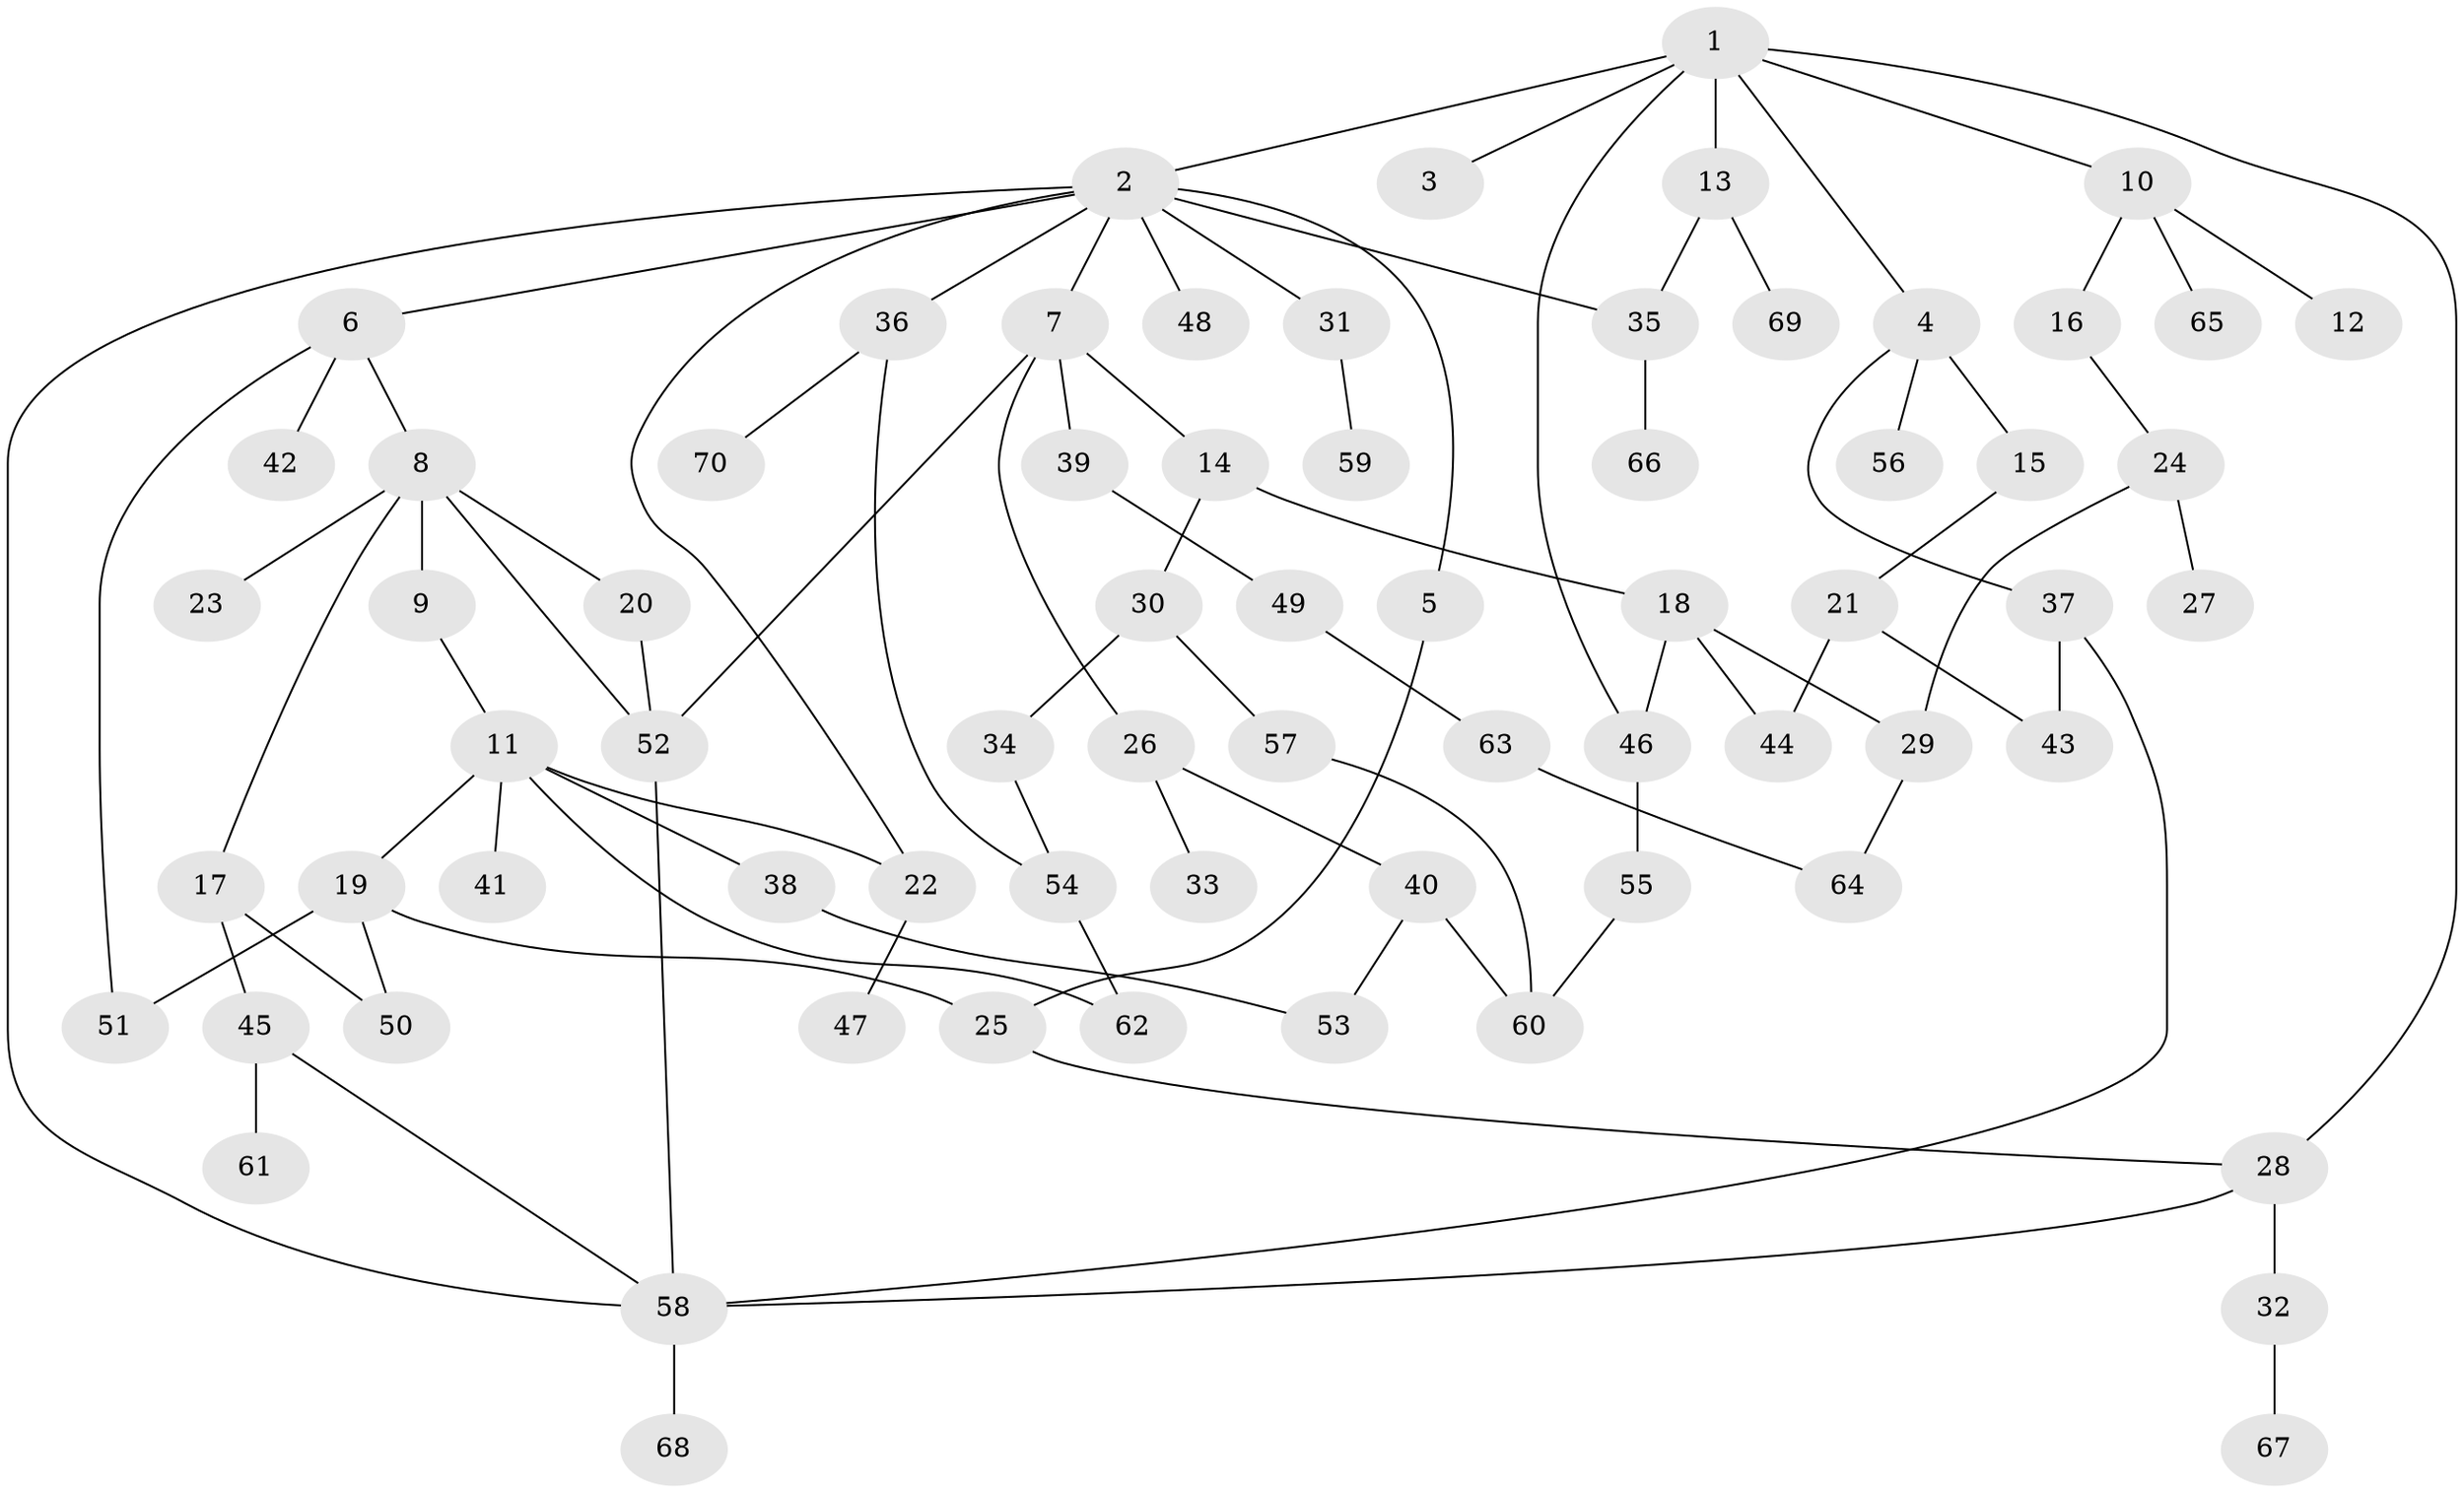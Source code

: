 // Generated by graph-tools (version 1.1) at 2025/00/03/09/25 03:00:57]
// undirected, 70 vertices, 91 edges
graph export_dot {
graph [start="1"]
  node [color=gray90,style=filled];
  1;
  2;
  3;
  4;
  5;
  6;
  7;
  8;
  9;
  10;
  11;
  12;
  13;
  14;
  15;
  16;
  17;
  18;
  19;
  20;
  21;
  22;
  23;
  24;
  25;
  26;
  27;
  28;
  29;
  30;
  31;
  32;
  33;
  34;
  35;
  36;
  37;
  38;
  39;
  40;
  41;
  42;
  43;
  44;
  45;
  46;
  47;
  48;
  49;
  50;
  51;
  52;
  53;
  54;
  55;
  56;
  57;
  58;
  59;
  60;
  61;
  62;
  63;
  64;
  65;
  66;
  67;
  68;
  69;
  70;
  1 -- 2;
  1 -- 3;
  1 -- 4;
  1 -- 10;
  1 -- 13;
  1 -- 46;
  1 -- 28;
  2 -- 5;
  2 -- 6;
  2 -- 7;
  2 -- 31;
  2 -- 36;
  2 -- 48;
  2 -- 58;
  2 -- 35;
  2 -- 22;
  4 -- 15;
  4 -- 37;
  4 -- 56;
  5 -- 25;
  6 -- 8;
  6 -- 42;
  6 -- 51;
  7 -- 14;
  7 -- 26;
  7 -- 39;
  7 -- 52;
  8 -- 9;
  8 -- 17;
  8 -- 20;
  8 -- 23;
  8 -- 52;
  9 -- 11;
  10 -- 12;
  10 -- 16;
  10 -- 65;
  11 -- 19;
  11 -- 22;
  11 -- 38;
  11 -- 41;
  11 -- 62;
  13 -- 35;
  13 -- 69;
  14 -- 18;
  14 -- 30;
  15 -- 21;
  16 -- 24;
  17 -- 45;
  17 -- 50;
  18 -- 44;
  18 -- 29;
  18 -- 46;
  19 -- 25;
  19 -- 50;
  19 -- 51;
  20 -- 52;
  21 -- 43;
  21 -- 44;
  22 -- 47;
  24 -- 27;
  24 -- 29;
  25 -- 28;
  26 -- 33;
  26 -- 40;
  28 -- 32;
  28 -- 58;
  29 -- 64;
  30 -- 34;
  30 -- 57;
  31 -- 59;
  32 -- 67;
  34 -- 54;
  35 -- 66;
  36 -- 70;
  36 -- 54;
  37 -- 43;
  37 -- 58;
  38 -- 53;
  39 -- 49;
  40 -- 60;
  40 -- 53;
  45 -- 61;
  45 -- 58;
  46 -- 55;
  49 -- 63;
  52 -- 58;
  54 -- 62;
  55 -- 60;
  57 -- 60;
  58 -- 68;
  63 -- 64;
}
